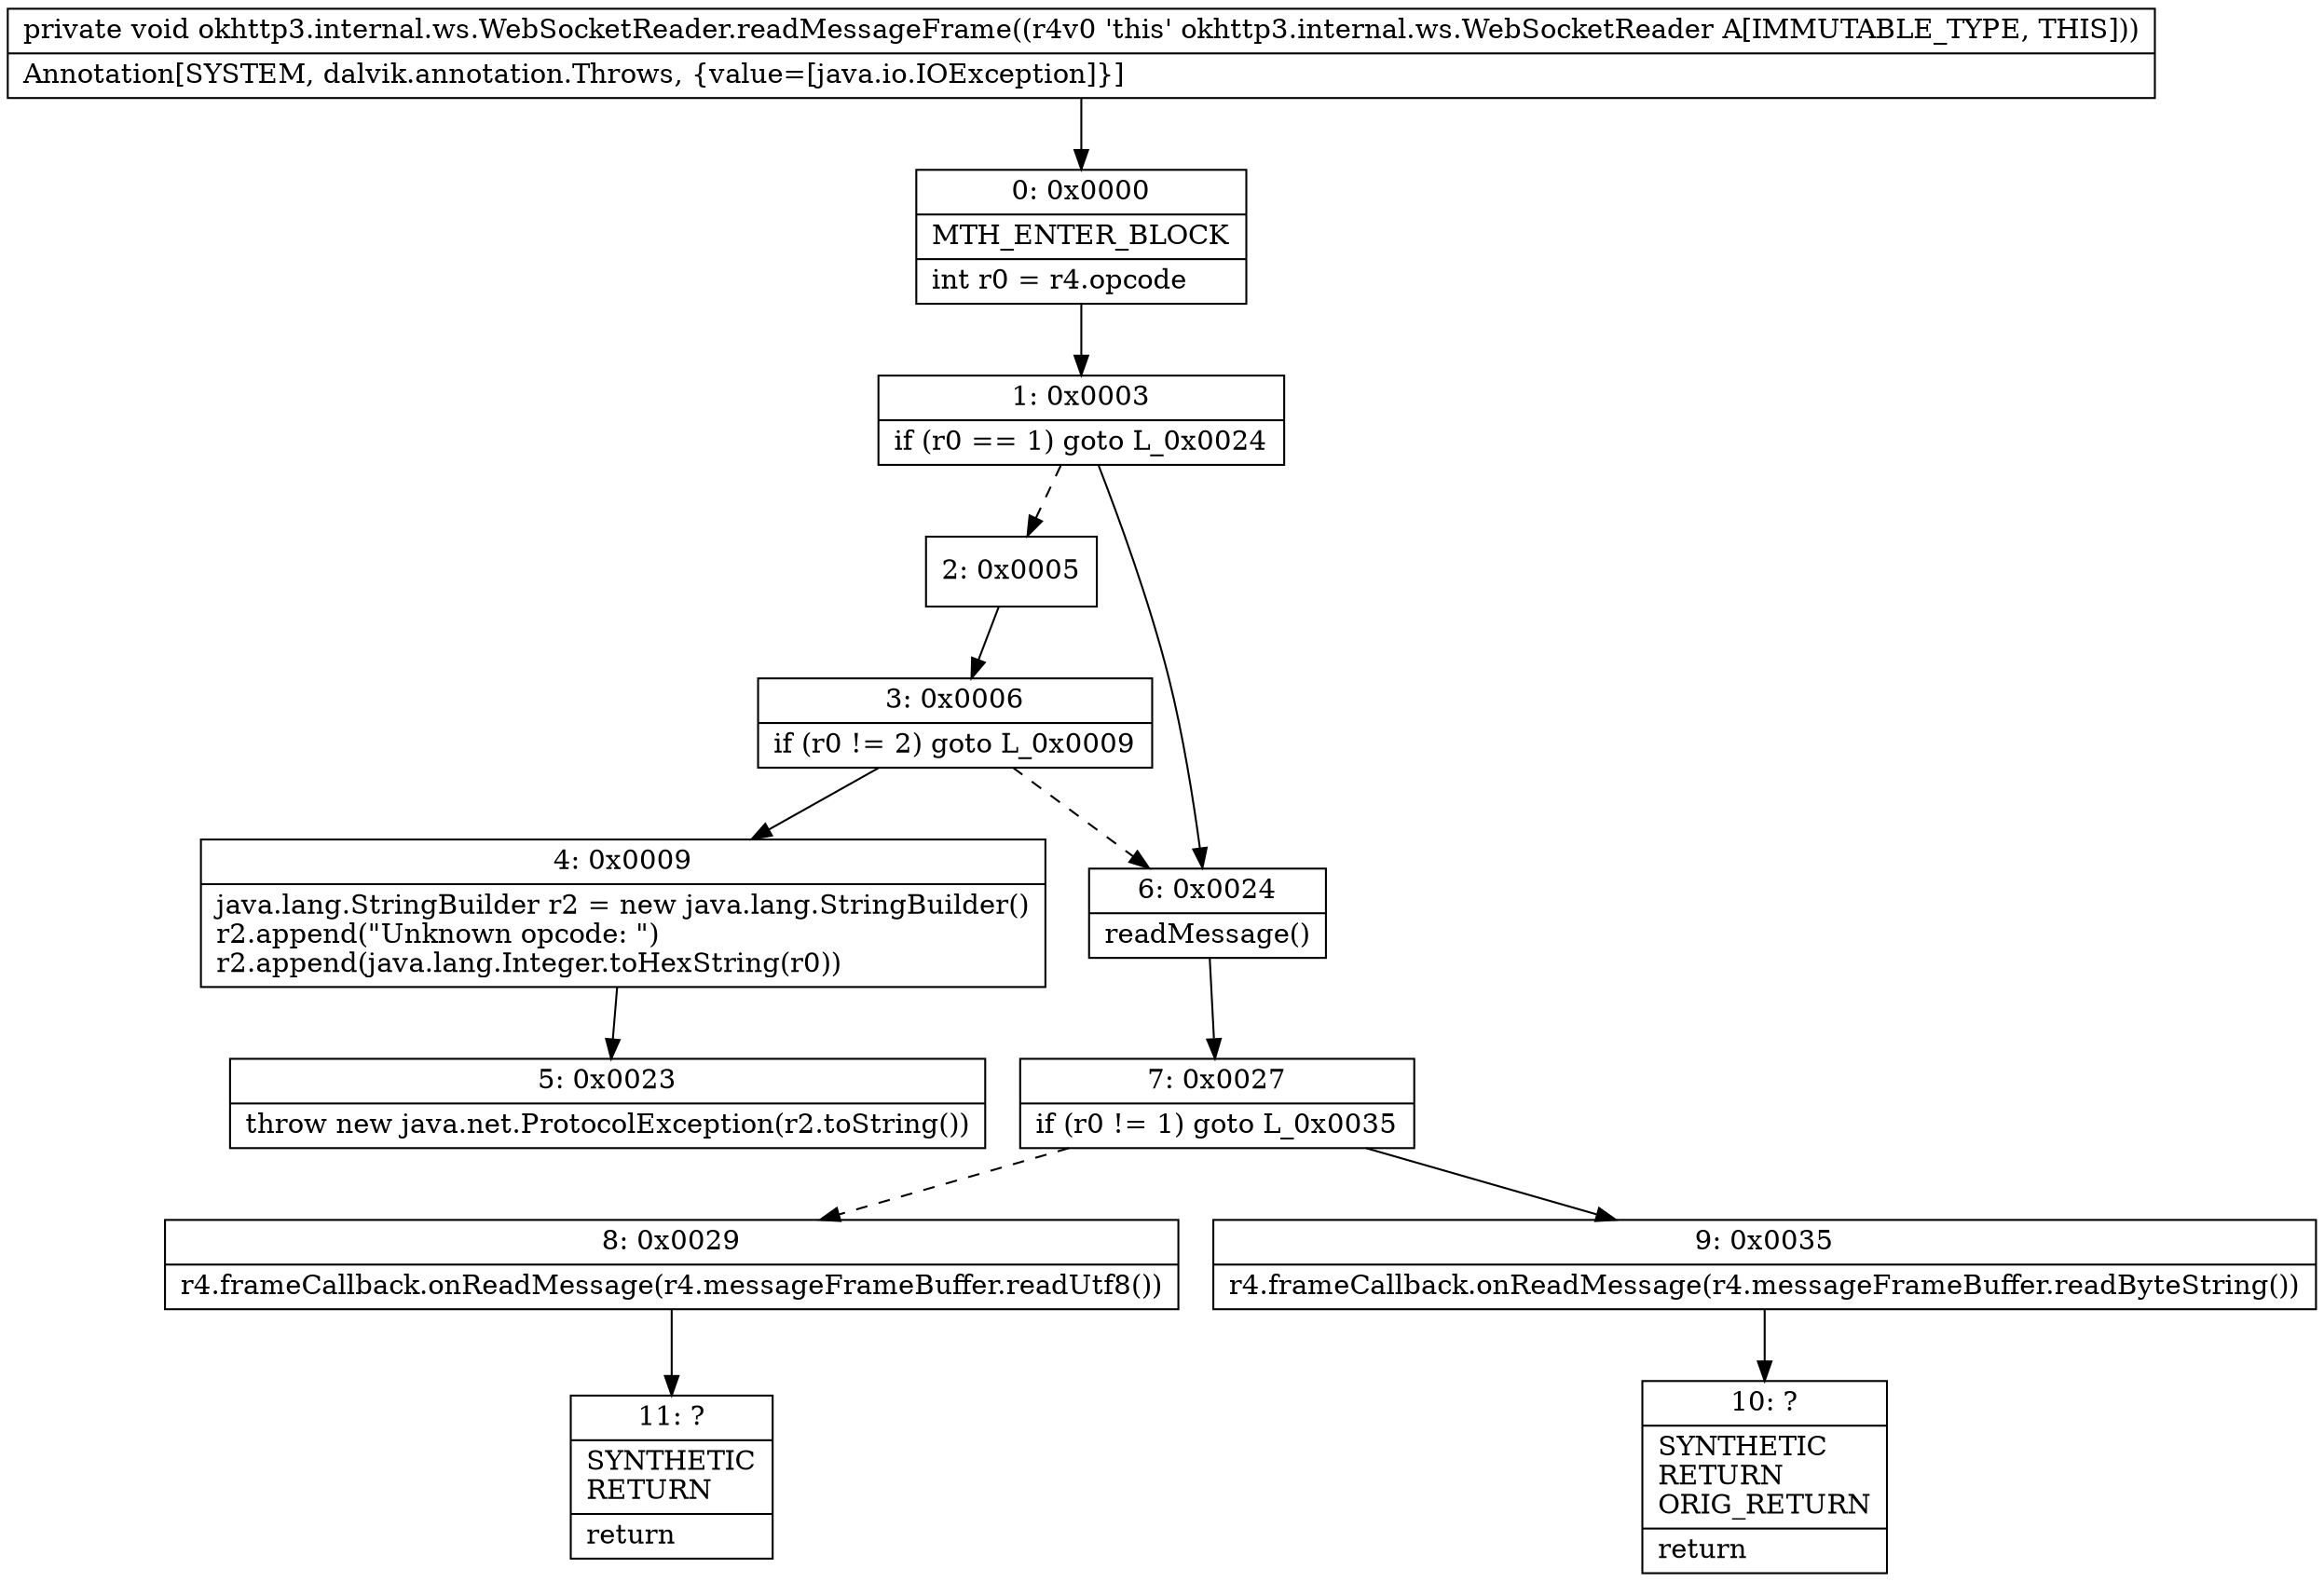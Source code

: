 digraph "CFG forokhttp3.internal.ws.WebSocketReader.readMessageFrame()V" {
Node_0 [shape=record,label="{0\:\ 0x0000|MTH_ENTER_BLOCK\l|int r0 = r4.opcode\l}"];
Node_1 [shape=record,label="{1\:\ 0x0003|if (r0 == 1) goto L_0x0024\l}"];
Node_2 [shape=record,label="{2\:\ 0x0005}"];
Node_3 [shape=record,label="{3\:\ 0x0006|if (r0 != 2) goto L_0x0009\l}"];
Node_4 [shape=record,label="{4\:\ 0x0009|java.lang.StringBuilder r2 = new java.lang.StringBuilder()\lr2.append(\"Unknown opcode: \")\lr2.append(java.lang.Integer.toHexString(r0))\l}"];
Node_5 [shape=record,label="{5\:\ 0x0023|throw new java.net.ProtocolException(r2.toString())\l}"];
Node_6 [shape=record,label="{6\:\ 0x0024|readMessage()\l}"];
Node_7 [shape=record,label="{7\:\ 0x0027|if (r0 != 1) goto L_0x0035\l}"];
Node_8 [shape=record,label="{8\:\ 0x0029|r4.frameCallback.onReadMessage(r4.messageFrameBuffer.readUtf8())\l}"];
Node_9 [shape=record,label="{9\:\ 0x0035|r4.frameCallback.onReadMessage(r4.messageFrameBuffer.readByteString())\l}"];
Node_10 [shape=record,label="{10\:\ ?|SYNTHETIC\lRETURN\lORIG_RETURN\l|return\l}"];
Node_11 [shape=record,label="{11\:\ ?|SYNTHETIC\lRETURN\l|return\l}"];
MethodNode[shape=record,label="{private void okhttp3.internal.ws.WebSocketReader.readMessageFrame((r4v0 'this' okhttp3.internal.ws.WebSocketReader A[IMMUTABLE_TYPE, THIS]))  | Annotation[SYSTEM, dalvik.annotation.Throws, \{value=[java.io.IOException]\}]\l}"];
MethodNode -> Node_0;
Node_0 -> Node_1;
Node_1 -> Node_2[style=dashed];
Node_1 -> Node_6;
Node_2 -> Node_3;
Node_3 -> Node_4;
Node_3 -> Node_6[style=dashed];
Node_4 -> Node_5;
Node_6 -> Node_7;
Node_7 -> Node_8[style=dashed];
Node_7 -> Node_9;
Node_8 -> Node_11;
Node_9 -> Node_10;
}


